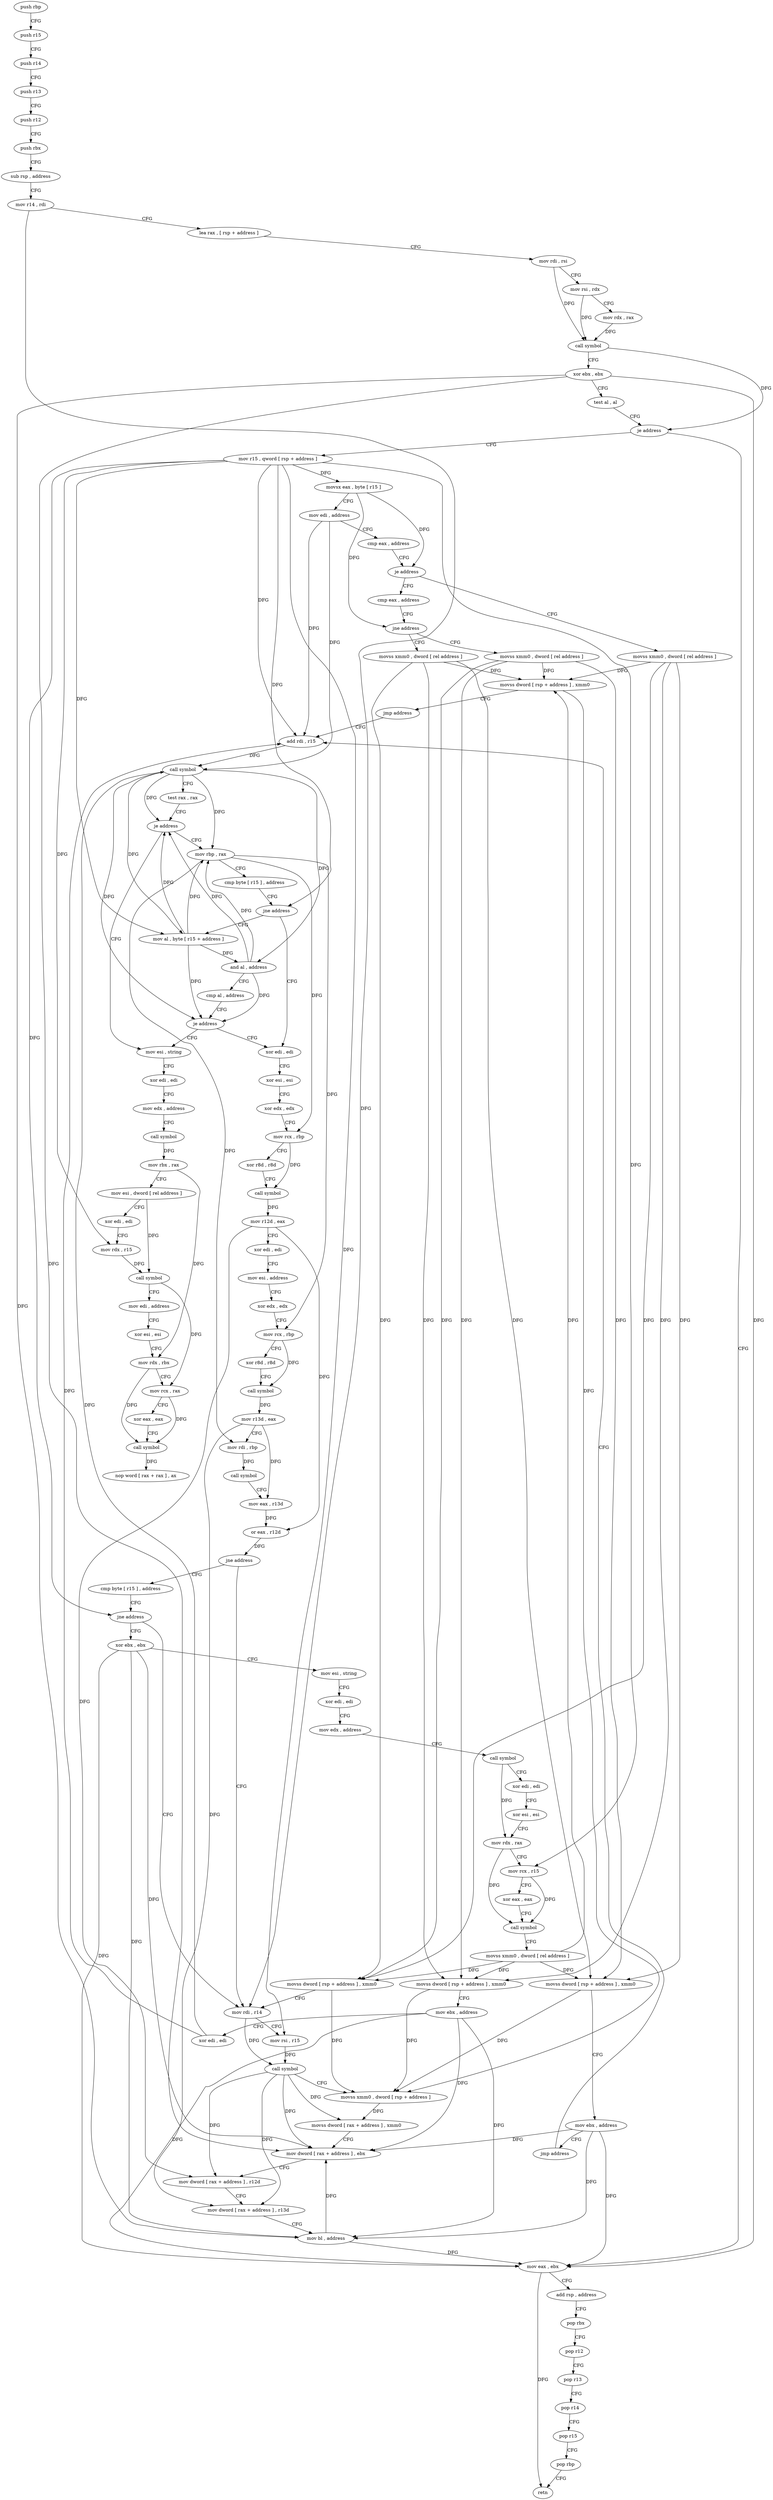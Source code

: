 digraph "func" {
"4243824" [label = "push rbp" ]
"4243825" [label = "push r15" ]
"4243827" [label = "push r14" ]
"4243829" [label = "push r13" ]
"4243831" [label = "push r12" ]
"4243833" [label = "push rbx" ]
"4243834" [label = "sub rsp , address" ]
"4243838" [label = "mov r14 , rdi" ]
"4243841" [label = "lea rax , [ rsp + address ]" ]
"4243846" [label = "mov rdi , rsi" ]
"4243849" [label = "mov rsi , rdx" ]
"4243852" [label = "mov rdx , rax" ]
"4243855" [label = "call symbol" ]
"4243860" [label = "xor ebx , ebx" ]
"4243862" [label = "test al , al" ]
"4243864" [label = "je address" ]
"4244142" [label = "mov eax , ebx" ]
"4243870" [label = "mov r15 , qword [ rsp + address ]" ]
"4244144" [label = "add rsp , address" ]
"4244148" [label = "pop rbx" ]
"4244149" [label = "pop r12" ]
"4244151" [label = "pop r13" ]
"4244153" [label = "pop r14" ]
"4244155" [label = "pop r15" ]
"4244157" [label = "pop rbp" ]
"4244158" [label = "retn" ]
"4243875" [label = "movsx eax , byte [ r15 ]" ]
"4243879" [label = "mov edi , address" ]
"4243884" [label = "cmp eax , address" ]
"4243887" [label = "je address" ]
"4243915" [label = "movss xmm0 , dword [ rel address ]" ]
"4243889" [label = "cmp eax , address" ]
"4243923" [label = "movss dword [ rsp + address ] , xmm0" ]
"4243929" [label = "jmp address" ]
"4243952" [label = "add rdi , r15" ]
"4243892" [label = "jne address" ]
"4243931" [label = "movss xmm0 , dword [ rel address ]" ]
"4243894" [label = "movss xmm0 , dword [ rel address ]" ]
"4243955" [label = "call symbol" ]
"4243960" [label = "test rax , rax" ]
"4243963" [label = "je address" ]
"4244159" [label = "mov esi , string" ]
"4243969" [label = "mov rbp , rax" ]
"4243939" [label = "movss dword [ rsp + address ] , xmm0" ]
"4243945" [label = "mov ebx , address" ]
"4243950" [label = "xor edi , edi" ]
"4243902" [label = "movss dword [ rsp + address ] , xmm0" ]
"4243908" [label = "mov ebx , address" ]
"4243913" [label = "jmp address" ]
"4244164" [label = "xor edi , edi" ]
"4244166" [label = "mov edx , address" ]
"4244171" [label = "call symbol" ]
"4244176" [label = "mov rbx , rax" ]
"4244179" [label = "mov esi , dword [ rel address ]" ]
"4244185" [label = "xor edi , edi" ]
"4244187" [label = "mov rdx , r15" ]
"4244190" [label = "call symbol" ]
"4244195" [label = "mov edi , address" ]
"4244200" [label = "xor esi , esi" ]
"4244202" [label = "mov rdx , rbx" ]
"4244205" [label = "mov rcx , rax" ]
"4244208" [label = "xor eax , eax" ]
"4244210" [label = "call symbol" ]
"4244215" [label = "nop word [ rax + rax ] , ax" ]
"4243972" [label = "cmp byte [ r15 ] , address" ]
"4243976" [label = "jne address" ]
"4243992" [label = "xor edi , edi" ]
"4243978" [label = "mov al , byte [ r15 + address ]" ]
"4243994" [label = "xor esi , esi" ]
"4243996" [label = "xor edx , edx" ]
"4243998" [label = "mov rcx , rbp" ]
"4244001" [label = "xor r8d , r8d" ]
"4244004" [label = "call symbol" ]
"4244009" [label = "mov r12d , eax" ]
"4244012" [label = "xor edi , edi" ]
"4244014" [label = "mov esi , address" ]
"4244019" [label = "xor edx , edx" ]
"4244021" [label = "mov rcx , rbp" ]
"4244024" [label = "xor r8d , r8d" ]
"4244027" [label = "call symbol" ]
"4244032" [label = "mov r13d , eax" ]
"4244035" [label = "mov rdi , rbp" ]
"4244038" [label = "call symbol" ]
"4244043" [label = "mov eax , r13d" ]
"4244046" [label = "or eax , r12d" ]
"4244049" [label = "jne address" ]
"4244107" [label = "mov rdi , r14" ]
"4244051" [label = "cmp byte [ r15 ] , address" ]
"4243982" [label = "and al , address" ]
"4243984" [label = "cmp al , address" ]
"4243986" [label = "je address" ]
"4244110" [label = "mov rsi , r15" ]
"4244113" [label = "call symbol" ]
"4244118" [label = "movss xmm0 , dword [ rsp + address ]" ]
"4244124" [label = "movss dword [ rax + address ] , xmm0" ]
"4244129" [label = "mov dword [ rax + address ] , ebx" ]
"4244132" [label = "mov dword [ rax + address ] , r12d" ]
"4244136" [label = "mov dword [ rax + address ] , r13d" ]
"4244140" [label = "mov bl , address" ]
"4244055" [label = "jne address" ]
"4244057" [label = "xor ebx , ebx" ]
"4244059" [label = "mov esi , string" ]
"4244064" [label = "xor edi , edi" ]
"4244066" [label = "mov edx , address" ]
"4244071" [label = "call symbol" ]
"4244076" [label = "xor edi , edi" ]
"4244078" [label = "xor esi , esi" ]
"4244080" [label = "mov rdx , rax" ]
"4244083" [label = "mov rcx , r15" ]
"4244086" [label = "xor eax , eax" ]
"4244088" [label = "call symbol" ]
"4244093" [label = "movss xmm0 , dword [ rel address ]" ]
"4244101" [label = "movss dword [ rsp + address ] , xmm0" ]
"4243824" -> "4243825" [ label = "CFG" ]
"4243825" -> "4243827" [ label = "CFG" ]
"4243827" -> "4243829" [ label = "CFG" ]
"4243829" -> "4243831" [ label = "CFG" ]
"4243831" -> "4243833" [ label = "CFG" ]
"4243833" -> "4243834" [ label = "CFG" ]
"4243834" -> "4243838" [ label = "CFG" ]
"4243838" -> "4243841" [ label = "CFG" ]
"4243838" -> "4244107" [ label = "DFG" ]
"4243841" -> "4243846" [ label = "CFG" ]
"4243846" -> "4243849" [ label = "CFG" ]
"4243846" -> "4243855" [ label = "DFG" ]
"4243849" -> "4243852" [ label = "CFG" ]
"4243849" -> "4243855" [ label = "DFG" ]
"4243852" -> "4243855" [ label = "DFG" ]
"4243855" -> "4243860" [ label = "CFG" ]
"4243855" -> "4243864" [ label = "DFG" ]
"4243860" -> "4243862" [ label = "CFG" ]
"4243860" -> "4244142" [ label = "DFG" ]
"4243860" -> "4244129" [ label = "DFG" ]
"4243860" -> "4244140" [ label = "DFG" ]
"4243862" -> "4243864" [ label = "CFG" ]
"4243864" -> "4244142" [ label = "CFG" ]
"4243864" -> "4243870" [ label = "CFG" ]
"4244142" -> "4244144" [ label = "CFG" ]
"4244142" -> "4244158" [ label = "DFG" ]
"4243870" -> "4243875" [ label = "DFG" ]
"4243870" -> "4243952" [ label = "DFG" ]
"4243870" -> "4244187" [ label = "DFG" ]
"4243870" -> "4243976" [ label = "DFG" ]
"4243870" -> "4243978" [ label = "DFG" ]
"4243870" -> "4244110" [ label = "DFG" ]
"4243870" -> "4244055" [ label = "DFG" ]
"4243870" -> "4244083" [ label = "DFG" ]
"4244144" -> "4244148" [ label = "CFG" ]
"4244148" -> "4244149" [ label = "CFG" ]
"4244149" -> "4244151" [ label = "CFG" ]
"4244151" -> "4244153" [ label = "CFG" ]
"4244153" -> "4244155" [ label = "CFG" ]
"4244155" -> "4244157" [ label = "CFG" ]
"4244157" -> "4244158" [ label = "CFG" ]
"4243875" -> "4243879" [ label = "CFG" ]
"4243875" -> "4243887" [ label = "DFG" ]
"4243875" -> "4243892" [ label = "DFG" ]
"4243879" -> "4243884" [ label = "CFG" ]
"4243879" -> "4243952" [ label = "DFG" ]
"4243879" -> "4243955" [ label = "DFG" ]
"4243884" -> "4243887" [ label = "CFG" ]
"4243887" -> "4243915" [ label = "CFG" ]
"4243887" -> "4243889" [ label = "CFG" ]
"4243915" -> "4243923" [ label = "DFG" ]
"4243915" -> "4243939" [ label = "DFG" ]
"4243915" -> "4243902" [ label = "DFG" ]
"4243915" -> "4244101" [ label = "DFG" ]
"4243889" -> "4243892" [ label = "CFG" ]
"4243923" -> "4243929" [ label = "CFG" ]
"4243923" -> "4244118" [ label = "DFG" ]
"4243929" -> "4243952" [ label = "CFG" ]
"4243952" -> "4243955" [ label = "DFG" ]
"4243892" -> "4243931" [ label = "CFG" ]
"4243892" -> "4243894" [ label = "CFG" ]
"4243931" -> "4243939" [ label = "DFG" ]
"4243931" -> "4243923" [ label = "DFG" ]
"4243931" -> "4243902" [ label = "DFG" ]
"4243931" -> "4244101" [ label = "DFG" ]
"4243894" -> "4243902" [ label = "DFG" ]
"4243894" -> "4243923" [ label = "DFG" ]
"4243894" -> "4243939" [ label = "DFG" ]
"4243894" -> "4244101" [ label = "DFG" ]
"4243955" -> "4243960" [ label = "CFG" ]
"4243955" -> "4243963" [ label = "DFG" ]
"4243955" -> "4243969" [ label = "DFG" ]
"4243955" -> "4243978" [ label = "DFG" ]
"4243955" -> "4243982" [ label = "DFG" ]
"4243955" -> "4243986" [ label = "DFG" ]
"4243960" -> "4243963" [ label = "CFG" ]
"4243963" -> "4244159" [ label = "CFG" ]
"4243963" -> "4243969" [ label = "CFG" ]
"4244159" -> "4244164" [ label = "CFG" ]
"4243969" -> "4243972" [ label = "CFG" ]
"4243969" -> "4243998" [ label = "DFG" ]
"4243969" -> "4244021" [ label = "DFG" ]
"4243969" -> "4244035" [ label = "DFG" ]
"4243939" -> "4243945" [ label = "CFG" ]
"4243939" -> "4244118" [ label = "DFG" ]
"4243945" -> "4243950" [ label = "CFG" ]
"4243945" -> "4244142" [ label = "DFG" ]
"4243945" -> "4244129" [ label = "DFG" ]
"4243945" -> "4244140" [ label = "DFG" ]
"4243950" -> "4243952" [ label = "DFG" ]
"4243950" -> "4243955" [ label = "DFG" ]
"4243902" -> "4243908" [ label = "CFG" ]
"4243902" -> "4244118" [ label = "DFG" ]
"4243908" -> "4243913" [ label = "CFG" ]
"4243908" -> "4244142" [ label = "DFG" ]
"4243908" -> "4244129" [ label = "DFG" ]
"4243908" -> "4244140" [ label = "DFG" ]
"4243913" -> "4243952" [ label = "CFG" ]
"4244164" -> "4244166" [ label = "CFG" ]
"4244166" -> "4244171" [ label = "CFG" ]
"4244171" -> "4244176" [ label = "DFG" ]
"4244176" -> "4244179" [ label = "CFG" ]
"4244176" -> "4244202" [ label = "DFG" ]
"4244179" -> "4244185" [ label = "CFG" ]
"4244179" -> "4244190" [ label = "DFG" ]
"4244185" -> "4244187" [ label = "CFG" ]
"4244187" -> "4244190" [ label = "DFG" ]
"4244190" -> "4244195" [ label = "CFG" ]
"4244190" -> "4244205" [ label = "DFG" ]
"4244195" -> "4244200" [ label = "CFG" ]
"4244200" -> "4244202" [ label = "CFG" ]
"4244202" -> "4244205" [ label = "CFG" ]
"4244202" -> "4244210" [ label = "DFG" ]
"4244205" -> "4244208" [ label = "CFG" ]
"4244205" -> "4244210" [ label = "DFG" ]
"4244208" -> "4244210" [ label = "CFG" ]
"4244210" -> "4244215" [ label = "DFG" ]
"4243972" -> "4243976" [ label = "CFG" ]
"4243976" -> "4243992" [ label = "CFG" ]
"4243976" -> "4243978" [ label = "CFG" ]
"4243992" -> "4243994" [ label = "CFG" ]
"4243978" -> "4243982" [ label = "DFG" ]
"4243978" -> "4243963" [ label = "DFG" ]
"4243978" -> "4243969" [ label = "DFG" ]
"4243978" -> "4243986" [ label = "DFG" ]
"4243994" -> "4243996" [ label = "CFG" ]
"4243996" -> "4243998" [ label = "CFG" ]
"4243998" -> "4244001" [ label = "CFG" ]
"4243998" -> "4244004" [ label = "DFG" ]
"4244001" -> "4244004" [ label = "CFG" ]
"4244004" -> "4244009" [ label = "DFG" ]
"4244009" -> "4244012" [ label = "CFG" ]
"4244009" -> "4244046" [ label = "DFG" ]
"4244009" -> "4244132" [ label = "DFG" ]
"4244012" -> "4244014" [ label = "CFG" ]
"4244014" -> "4244019" [ label = "CFG" ]
"4244019" -> "4244021" [ label = "CFG" ]
"4244021" -> "4244024" [ label = "CFG" ]
"4244021" -> "4244027" [ label = "DFG" ]
"4244024" -> "4244027" [ label = "CFG" ]
"4244027" -> "4244032" [ label = "DFG" ]
"4244032" -> "4244035" [ label = "CFG" ]
"4244032" -> "4244043" [ label = "DFG" ]
"4244032" -> "4244136" [ label = "DFG" ]
"4244035" -> "4244038" [ label = "DFG" ]
"4244038" -> "4244043" [ label = "CFG" ]
"4244043" -> "4244046" [ label = "DFG" ]
"4244046" -> "4244049" [ label = "DFG" ]
"4244049" -> "4244107" [ label = "CFG" ]
"4244049" -> "4244051" [ label = "CFG" ]
"4244107" -> "4244110" [ label = "CFG" ]
"4244107" -> "4244113" [ label = "DFG" ]
"4244051" -> "4244055" [ label = "CFG" ]
"4243982" -> "4243984" [ label = "CFG" ]
"4243982" -> "4243963" [ label = "DFG" ]
"4243982" -> "4243969" [ label = "DFG" ]
"4243982" -> "4243986" [ label = "DFG" ]
"4243984" -> "4243986" [ label = "CFG" ]
"4243986" -> "4244159" [ label = "CFG" ]
"4243986" -> "4243992" [ label = "CFG" ]
"4244110" -> "4244113" [ label = "DFG" ]
"4244113" -> "4244118" [ label = "CFG" ]
"4244113" -> "4244124" [ label = "DFG" ]
"4244113" -> "4244129" [ label = "DFG" ]
"4244113" -> "4244132" [ label = "DFG" ]
"4244113" -> "4244136" [ label = "DFG" ]
"4244118" -> "4244124" [ label = "DFG" ]
"4244124" -> "4244129" [ label = "CFG" ]
"4244129" -> "4244132" [ label = "CFG" ]
"4244132" -> "4244136" [ label = "CFG" ]
"4244136" -> "4244140" [ label = "CFG" ]
"4244140" -> "4244142" [ label = "DFG" ]
"4244140" -> "4244129" [ label = "DFG" ]
"4244055" -> "4244107" [ label = "CFG" ]
"4244055" -> "4244057" [ label = "CFG" ]
"4244057" -> "4244059" [ label = "CFG" ]
"4244057" -> "4244142" [ label = "DFG" ]
"4244057" -> "4244129" [ label = "DFG" ]
"4244057" -> "4244140" [ label = "DFG" ]
"4244059" -> "4244064" [ label = "CFG" ]
"4244064" -> "4244066" [ label = "CFG" ]
"4244066" -> "4244071" [ label = "CFG" ]
"4244071" -> "4244076" [ label = "CFG" ]
"4244071" -> "4244080" [ label = "DFG" ]
"4244076" -> "4244078" [ label = "CFG" ]
"4244078" -> "4244080" [ label = "CFG" ]
"4244080" -> "4244083" [ label = "CFG" ]
"4244080" -> "4244088" [ label = "DFG" ]
"4244083" -> "4244086" [ label = "CFG" ]
"4244083" -> "4244088" [ label = "DFG" ]
"4244086" -> "4244088" [ label = "CFG" ]
"4244088" -> "4244093" [ label = "CFG" ]
"4244093" -> "4244101" [ label = "DFG" ]
"4244093" -> "4243923" [ label = "DFG" ]
"4244093" -> "4243939" [ label = "DFG" ]
"4244093" -> "4243902" [ label = "DFG" ]
"4244101" -> "4244107" [ label = "CFG" ]
"4244101" -> "4244118" [ label = "DFG" ]
}
